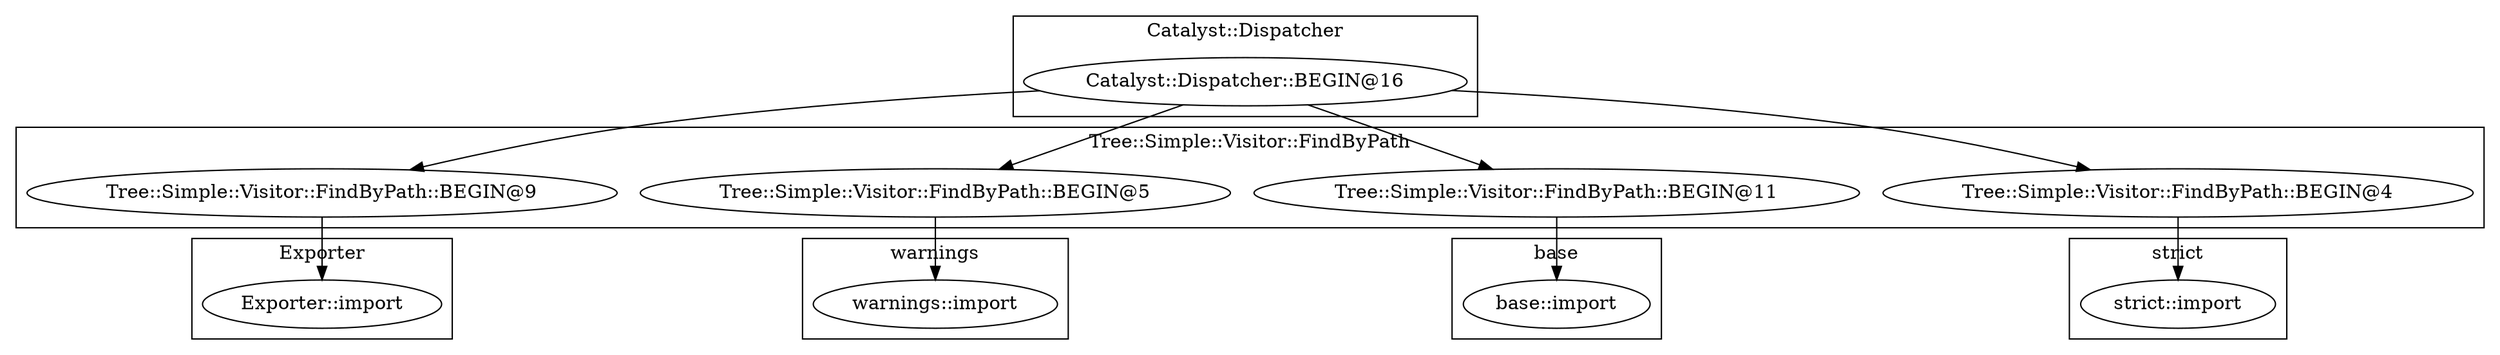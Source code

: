 digraph {
graph [overlap=false]
subgraph cluster_Catalyst_Dispatcher {
	label="Catalyst::Dispatcher";
	"Catalyst::Dispatcher::BEGIN@16";
}
subgraph cluster_Tree_Simple_Visitor_FindByPath {
	label="Tree::Simple::Visitor::FindByPath";
	"Tree::Simple::Visitor::FindByPath::BEGIN@9";
	"Tree::Simple::Visitor::FindByPath::BEGIN@5";
	"Tree::Simple::Visitor::FindByPath::BEGIN@11";
	"Tree::Simple::Visitor::FindByPath::BEGIN@4";
}
subgraph cluster_warnings {
	label="warnings";
	"warnings::import";
}
subgraph cluster_base {
	label="base";
	"base::import";
}
subgraph cluster_Exporter {
	label="Exporter";
	"Exporter::import";
}
subgraph cluster_strict {
	label="strict";
	"strict::import";
}
"Catalyst::Dispatcher::BEGIN@16" -> "Tree::Simple::Visitor::FindByPath::BEGIN@9";
"Tree::Simple::Visitor::FindByPath::BEGIN@4" -> "strict::import";
"Tree::Simple::Visitor::FindByPath::BEGIN@9" -> "Exporter::import";
"Tree::Simple::Visitor::FindByPath::BEGIN@11" -> "base::import";
"Tree::Simple::Visitor::FindByPath::BEGIN@5" -> "warnings::import";
"Catalyst::Dispatcher::BEGIN@16" -> "Tree::Simple::Visitor::FindByPath::BEGIN@11";
"Catalyst::Dispatcher::BEGIN@16" -> "Tree::Simple::Visitor::FindByPath::BEGIN@5";
"Catalyst::Dispatcher::BEGIN@16" -> "Tree::Simple::Visitor::FindByPath::BEGIN@4";
}
